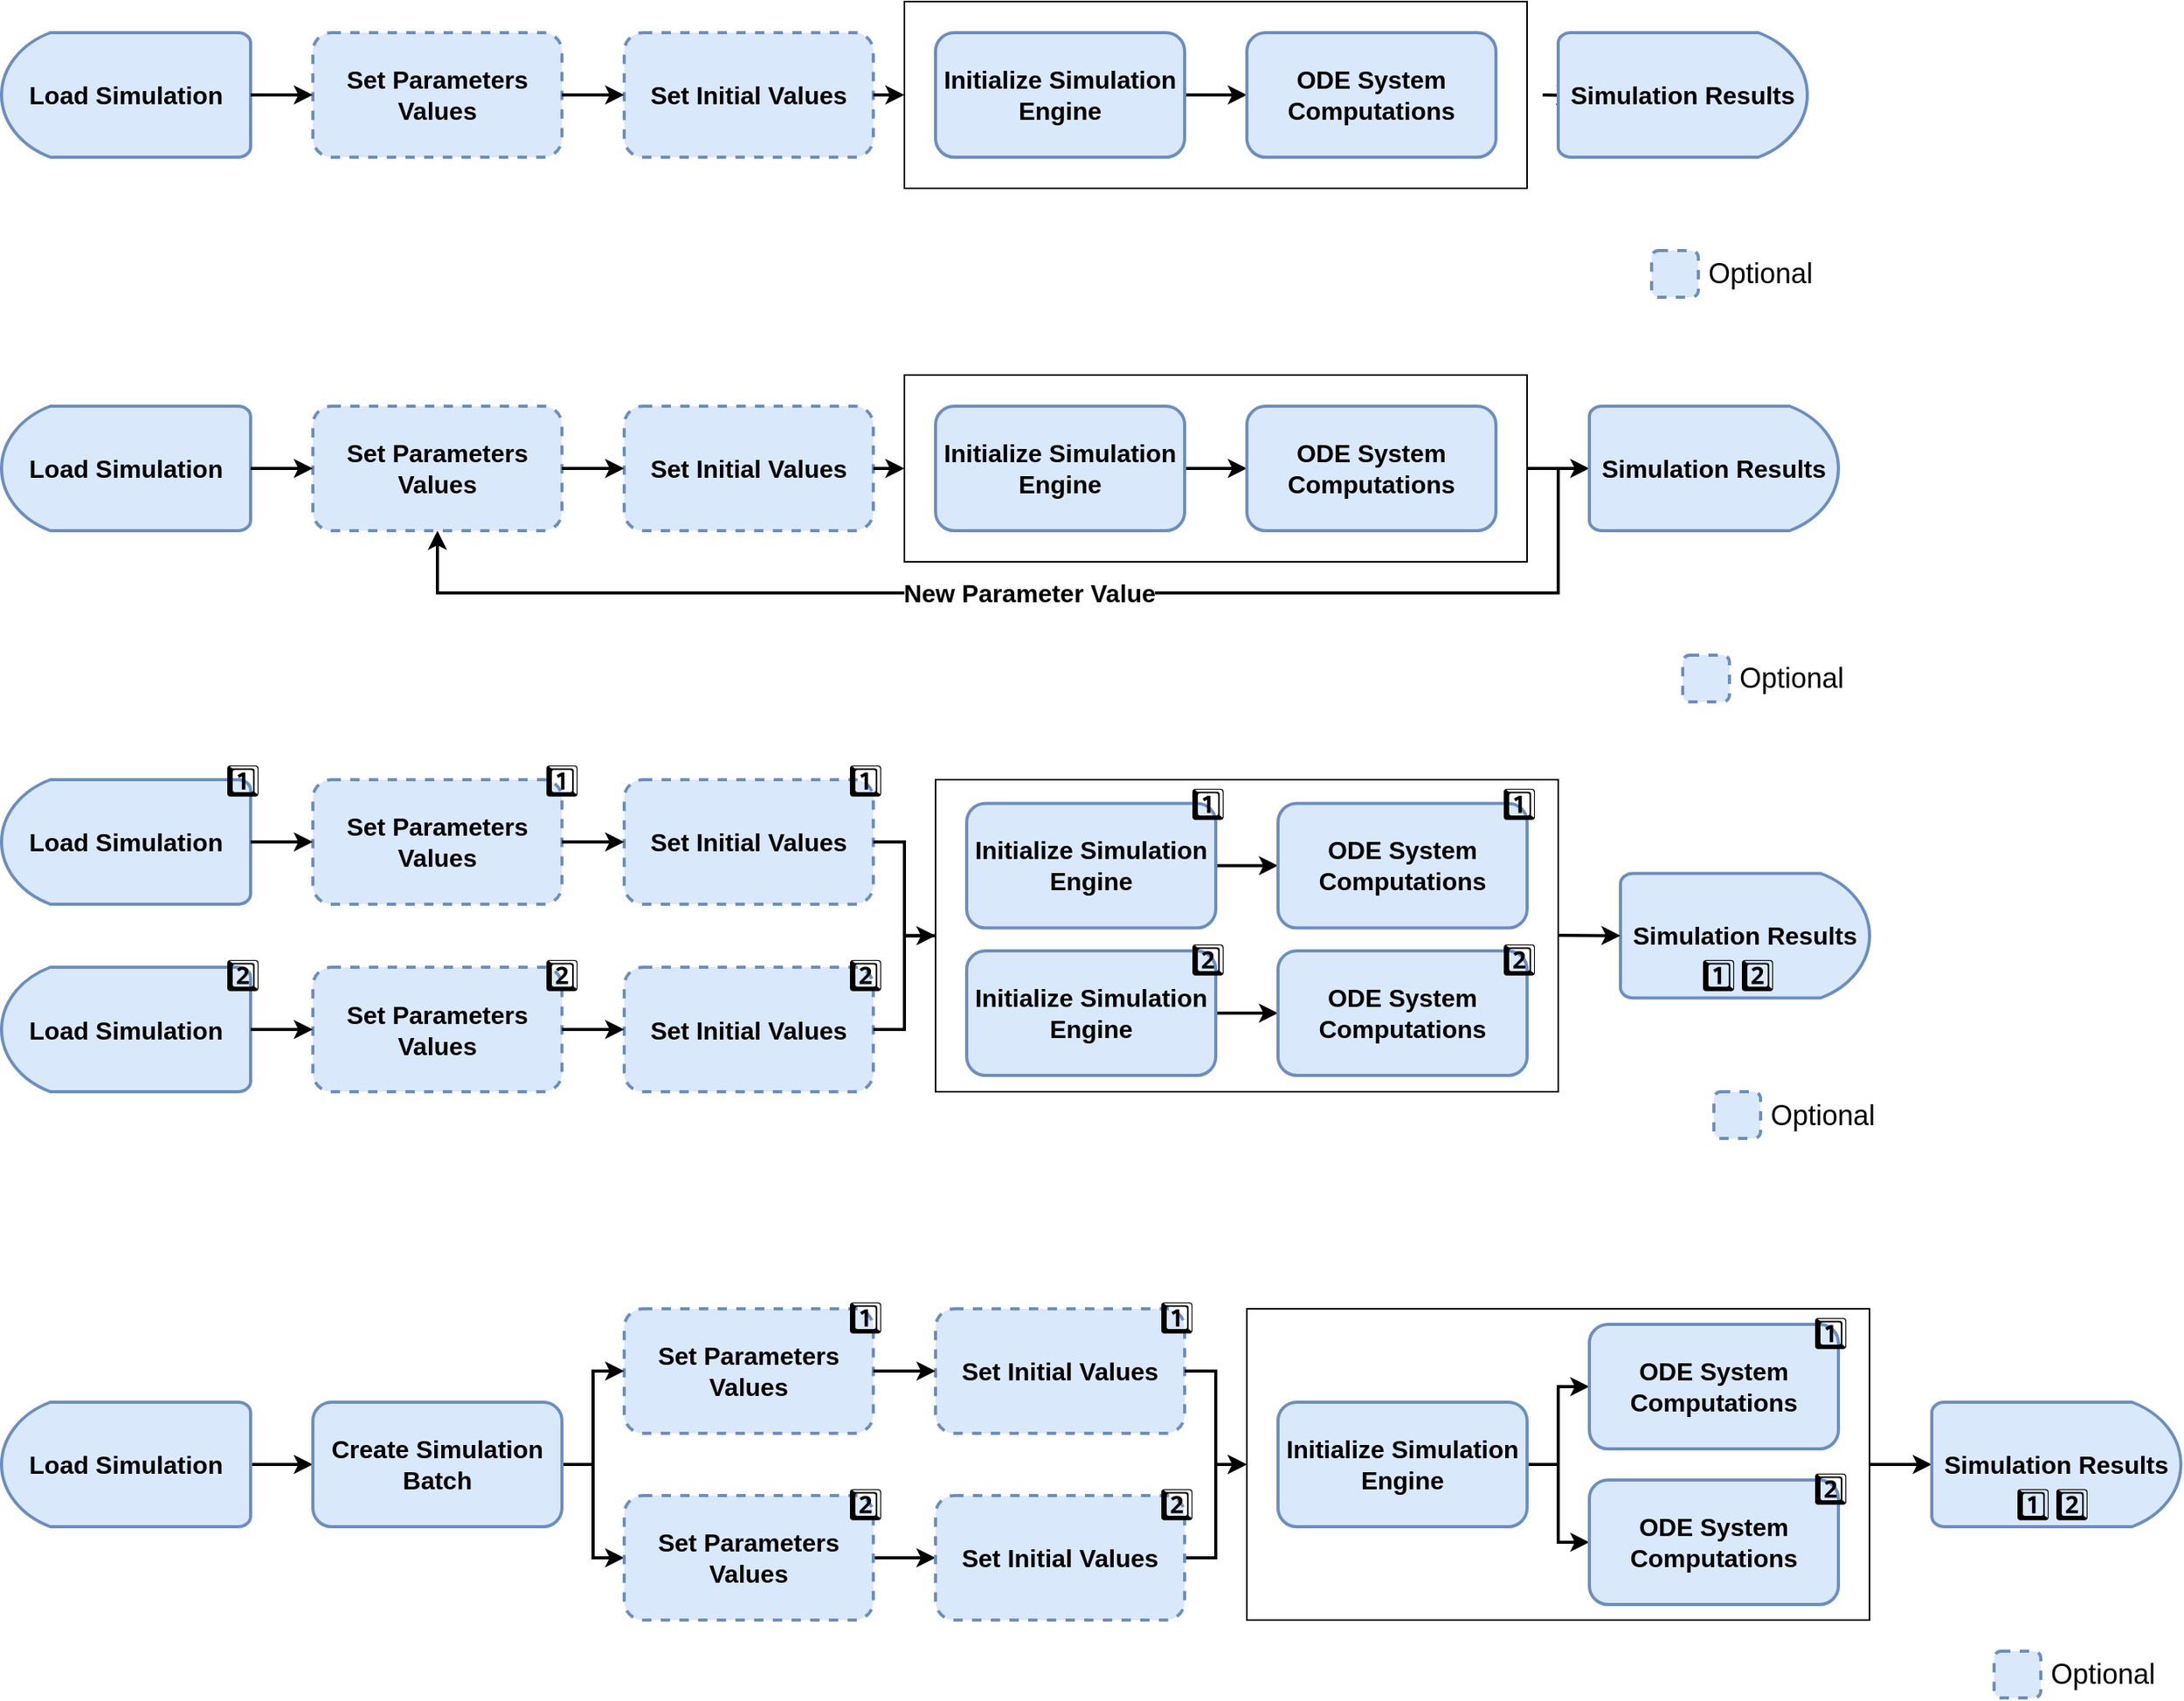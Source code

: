 <mxfile version="20.8.16" type="device"><diagram name="Page-1" id="chfzhwUMS2AwAVjQ1b6o"><mxGraphModel dx="2058" dy="1180" grid="1" gridSize="10" guides="1" tooltips="1" connect="1" arrows="1" fold="1" page="1" pageScale="1" pageWidth="850" pageHeight="1100" math="0" shadow="0"><root><mxCell id="0"/><mxCell id="1" parent="0"/><mxCell id="v-7WtgxvIqwLc4h3nsYL-15" value="" style="rounded=0;whiteSpace=wrap;html=1;strokeWidth=1;fontSize=16;fillColor=none;fontStyle=1" parent="1" vertex="1"><mxGeometry x="660" y="140" width="400" height="120" as="geometry"/></mxCell><mxCell id="v-7WtgxvIqwLc4h3nsYL-2" value="&lt;font style=&quot;font-size: 16px;&quot;&gt;Set Parameters Values&lt;/font&gt;" style="rounded=1;whiteSpace=wrap;html=1;strokeWidth=2;dashed=1;fillColor=#dae8fc;strokeColor=#6c8ebf;fontStyle=1" parent="1" vertex="1"><mxGeometry x="280" y="160" width="160" height="80" as="geometry"/></mxCell><mxCell id="v-7WtgxvIqwLc4h3nsYL-3" value="&lt;font style=&quot;font-size: 16px;&quot;&gt;Set Initial Values&lt;br&gt;&lt;/font&gt;" style="rounded=1;whiteSpace=wrap;html=1;strokeWidth=2;dashed=1;fillColor=#dae8fc;strokeColor=#6c8ebf;fontStyle=1" parent="1" vertex="1"><mxGeometry x="480" y="160" width="160" height="80" as="geometry"/></mxCell><mxCell id="v-7WtgxvIqwLc4h3nsYL-13" value="" style="edgeStyle=orthogonalEdgeStyle;rounded=0;orthogonalLoop=1;jettySize=auto;html=1;strokeWidth=2;fontSize=16;fontStyle=1" parent="1" source="v-7WtgxvIqwLc4h3nsYL-4" target="v-7WtgxvIqwLc4h3nsYL-5" edge="1"><mxGeometry relative="1" as="geometry"/></mxCell><mxCell id="v-7WtgxvIqwLc4h3nsYL-4" value="&lt;font style=&quot;font-size: 16px;&quot;&gt;Initialize Simulation Engine&lt;br&gt;&lt;/font&gt;" style="rounded=1;whiteSpace=wrap;html=1;strokeWidth=2;fillColor=#dae8fc;strokeColor=#6c8ebf;fontStyle=1" parent="1" vertex="1"><mxGeometry x="680" y="160" width="160" height="80" as="geometry"/></mxCell><mxCell id="v-7WtgxvIqwLc4h3nsYL-14" value="" style="edgeStyle=orthogonalEdgeStyle;rounded=0;orthogonalLoop=1;jettySize=auto;html=1;strokeWidth=2;fontSize=16;fontStyle=1" parent="1" target="v-7WtgxvIqwLc4h3nsYL-7" edge="1"><mxGeometry relative="1" as="geometry"><mxPoint x="1070" y="200" as="sourcePoint"/></mxGeometry></mxCell><mxCell id="v-7WtgxvIqwLc4h3nsYL-5" value="&lt;font style=&quot;font-size: 16px;&quot;&gt;ODE System Computations&lt;br&gt;&lt;/font&gt;" style="rounded=1;whiteSpace=wrap;html=1;strokeWidth=2;fillColor=#dae8fc;strokeColor=#6c8ebf;fontStyle=1" parent="1" vertex="1"><mxGeometry x="880" y="160" width="160" height="80" as="geometry"/></mxCell><mxCell id="v-7WtgxvIqwLc4h3nsYL-7" value="Simulation Results" style="strokeWidth=2;html=1;shape=mxgraph.flowchart.delay;whiteSpace=wrap;fontSize=16;fillColor=#dae8fc;strokeColor=#6c8ebf;fontStyle=1" parent="1" vertex="1"><mxGeometry x="1080" y="160" width="160" height="80" as="geometry"/></mxCell><mxCell id="v-7WtgxvIqwLc4h3nsYL-9" value="Load Simulation" style="strokeWidth=2;html=1;shape=mxgraph.flowchart.delay;whiteSpace=wrap;fontSize=16;direction=west;fillColor=#dae8fc;strokeColor=#6c8ebf;fontStyle=1" parent="1" vertex="1"><mxGeometry x="80" y="160" width="160" height="80" as="geometry"/></mxCell><mxCell id="v-7WtgxvIqwLc4h3nsYL-10" value="" style="endArrow=classic;html=1;rounded=0;fontSize=16;exitX=0;exitY=0.5;exitDx=0;exitDy=0;exitPerimeter=0;entryX=0;entryY=0.5;entryDx=0;entryDy=0;strokeWidth=2;fontStyle=1" parent="1" source="v-7WtgxvIqwLc4h3nsYL-9" target="v-7WtgxvIqwLc4h3nsYL-2" edge="1"><mxGeometry width="50" height="50" relative="1" as="geometry"><mxPoint x="500" y="330" as="sourcePoint"/><mxPoint x="550" y="280" as="targetPoint"/></mxGeometry></mxCell><mxCell id="v-7WtgxvIqwLc4h3nsYL-11" value="" style="endArrow=classic;html=1;rounded=0;fontSize=16;exitX=1;exitY=0.5;exitDx=0;exitDy=0;entryX=0;entryY=0.5;entryDx=0;entryDy=0;strokeWidth=2;fontStyle=1" parent="1" source="v-7WtgxvIqwLc4h3nsYL-2" target="v-7WtgxvIqwLc4h3nsYL-3" edge="1"><mxGeometry width="50" height="50" relative="1" as="geometry"><mxPoint x="250" y="210" as="sourcePoint"/><mxPoint x="290" y="210" as="targetPoint"/></mxGeometry></mxCell><mxCell id="v-7WtgxvIqwLc4h3nsYL-12" value="" style="endArrow=classic;html=1;rounded=0;fontSize=16;exitX=1;exitY=0.5;exitDx=0;exitDy=0;strokeWidth=2;fontStyle=1" parent="1" source="v-7WtgxvIqwLc4h3nsYL-3" edge="1"><mxGeometry width="50" height="50" relative="1" as="geometry"><mxPoint x="450" y="210" as="sourcePoint"/><mxPoint x="660" y="200" as="targetPoint"/></mxGeometry></mxCell><mxCell id="v-7WtgxvIqwLc4h3nsYL-16" value="&lt;font style=&quot;font-size: 16px;&quot;&gt;&lt;br&gt;&lt;/font&gt;" style="rounded=1;whiteSpace=wrap;html=1;strokeWidth=2;dashed=1;fillColor=#dae8fc;strokeColor=#6c8ebf;" parent="1" vertex="1"><mxGeometry x="1140" y="300" width="30" height="30" as="geometry"/></mxCell><mxCell id="v-7WtgxvIqwLc4h3nsYL-19" value="Optional" style="text;html=1;strokeColor=none;fillColor=none;align=center;verticalAlign=middle;whiteSpace=wrap;rounded=0;fontSize=18;" parent="1" vertex="1"><mxGeometry x="1180" y="300.5" width="60" height="29" as="geometry"/></mxCell><mxCell id="uhmWXLztsfEL377eT5EP-1" value="" style="rounded=0;whiteSpace=wrap;html=1;strokeWidth=1;fontSize=16;fillColor=none;fontStyle=1" parent="1" vertex="1"><mxGeometry x="680" y="640" width="400" height="200.5" as="geometry"/></mxCell><mxCell id="uhmWXLztsfEL377eT5EP-2" value="&lt;font style=&quot;font-size: 16px;&quot;&gt;Set Parameters Values&lt;/font&gt;" style="rounded=1;whiteSpace=wrap;html=1;strokeWidth=2;dashed=1;fillColor=#dae8fc;strokeColor=#6c8ebf;fontStyle=1" parent="1" vertex="1"><mxGeometry x="280" y="640" width="160" height="80" as="geometry"/></mxCell><mxCell id="uhmWXLztsfEL377eT5EP-3" value="&lt;font style=&quot;font-size: 16px;&quot;&gt;Set Initial Values&lt;br&gt;&lt;/font&gt;" style="rounded=1;whiteSpace=wrap;html=1;strokeWidth=2;dashed=1;fillColor=#dae8fc;strokeColor=#6c8ebf;fontStyle=1" parent="1" vertex="1"><mxGeometry x="480" y="640" width="160" height="80" as="geometry"/></mxCell><mxCell id="uhmWXLztsfEL377eT5EP-4" value="" style="edgeStyle=orthogonalEdgeStyle;rounded=0;orthogonalLoop=1;jettySize=auto;html=1;strokeWidth=2;fontSize=16;fontStyle=1" parent="1" source="uhmWXLztsfEL377eT5EP-5" target="uhmWXLztsfEL377eT5EP-7" edge="1"><mxGeometry relative="1" as="geometry"/></mxCell><mxCell id="uhmWXLztsfEL377eT5EP-5" value="&lt;font style=&quot;font-size: 16px;&quot;&gt;Initialize Simulation Engine&lt;br&gt;&lt;/font&gt;" style="rounded=1;whiteSpace=wrap;html=1;strokeWidth=2;fillColor=#dae8fc;strokeColor=#6c8ebf;fontStyle=1" parent="1" vertex="1"><mxGeometry x="700" y="655.25" width="160" height="80" as="geometry"/></mxCell><mxCell id="uhmWXLztsfEL377eT5EP-7" value="&lt;font style=&quot;font-size: 16px;&quot;&gt;ODE System Computations&lt;br&gt;&lt;/font&gt;" style="rounded=1;whiteSpace=wrap;html=1;strokeWidth=2;fillColor=#dae8fc;strokeColor=#6c8ebf;fontStyle=1" parent="1" vertex="1"><mxGeometry x="900" y="655.25" width="160" height="80" as="geometry"/></mxCell><mxCell id="uhmWXLztsfEL377eT5EP-8" value="Simulation Results" style="strokeWidth=2;html=1;shape=mxgraph.flowchart.delay;whiteSpace=wrap;fontSize=16;fillColor=#dae8fc;strokeColor=#6c8ebf;fontStyle=1" parent="1" vertex="1"><mxGeometry x="1120" y="700.25" width="160" height="80" as="geometry"/></mxCell><mxCell id="uhmWXLztsfEL377eT5EP-9" value="Load Simulation" style="strokeWidth=2;html=1;shape=mxgraph.flowchart.delay;whiteSpace=wrap;fontSize=16;direction=west;fillColor=#dae8fc;strokeColor=#6c8ebf;fontStyle=1" parent="1" vertex="1"><mxGeometry x="80" y="640" width="160" height="80" as="geometry"/></mxCell><mxCell id="uhmWXLztsfEL377eT5EP-10" value="" style="endArrow=classic;html=1;rounded=0;fontSize=16;exitX=0;exitY=0.5;exitDx=0;exitDy=0;exitPerimeter=0;entryX=0;entryY=0.5;entryDx=0;entryDy=0;strokeWidth=2;fontStyle=1" parent="1" source="uhmWXLztsfEL377eT5EP-9" target="uhmWXLztsfEL377eT5EP-2" edge="1"><mxGeometry width="50" height="50" relative="1" as="geometry"><mxPoint x="500" y="810" as="sourcePoint"/><mxPoint x="550" y="760" as="targetPoint"/></mxGeometry></mxCell><mxCell id="uhmWXLztsfEL377eT5EP-11" value="" style="endArrow=classic;html=1;rounded=0;fontSize=16;exitX=1;exitY=0.5;exitDx=0;exitDy=0;entryX=0;entryY=0.5;entryDx=0;entryDy=0;strokeWidth=2;fontStyle=1" parent="1" source="uhmWXLztsfEL377eT5EP-2" target="uhmWXLztsfEL377eT5EP-3" edge="1"><mxGeometry width="50" height="50" relative="1" as="geometry"><mxPoint x="250" y="690" as="sourcePoint"/><mxPoint x="290" y="690" as="targetPoint"/></mxGeometry></mxCell><mxCell id="uhmWXLztsfEL377eT5EP-12" value="" style="endArrow=classic;html=1;rounded=0;fontSize=16;exitX=1;exitY=0.5;exitDx=0;exitDy=0;entryX=0;entryY=0.5;entryDx=0;entryDy=0;strokeWidth=2;fontStyle=1;edgeStyle=orthogonalEdgeStyle;" parent="1" source="uhmWXLztsfEL377eT5EP-3" target="uhmWXLztsfEL377eT5EP-1" edge="1"><mxGeometry width="50" height="50" relative="1" as="geometry"><mxPoint x="640" y="710" as="sourcePoint"/><mxPoint x="661.2" y="760.39" as="targetPoint"/></mxGeometry></mxCell><mxCell id="uhmWXLztsfEL377eT5EP-13" value="&lt;font style=&quot;font-size: 16px;&quot;&gt;&lt;br&gt;&lt;/font&gt;" style="rounded=1;whiteSpace=wrap;html=1;strokeWidth=2;dashed=1;fillColor=#dae8fc;strokeColor=#6c8ebf;" parent="1" vertex="1"><mxGeometry x="1180" y="840.5" width="30" height="30" as="geometry"/></mxCell><mxCell id="uhmWXLztsfEL377eT5EP-14" value="Optional" style="text;html=1;strokeColor=none;fillColor=none;align=center;verticalAlign=middle;whiteSpace=wrap;rounded=0;fontSize=18;" parent="1" vertex="1"><mxGeometry x="1220" y="841" width="60" height="29" as="geometry"/></mxCell><mxCell id="uhmWXLztsfEL377eT5EP-17" value="&lt;font style=&quot;font-size: 16px;&quot;&gt;Set Parameters Values&lt;/font&gt;" style="rounded=1;whiteSpace=wrap;html=1;strokeWidth=2;dashed=1;fillColor=#dae8fc;strokeColor=#6c8ebf;fontStyle=1" parent="1" vertex="1"><mxGeometry x="280" y="760.5" width="160" height="80" as="geometry"/></mxCell><mxCell id="uhmWXLztsfEL377eT5EP-18" value="&lt;font style=&quot;font-size: 16px;&quot;&gt;Set Initial Values&lt;br&gt;&lt;/font&gt;" style="rounded=1;whiteSpace=wrap;html=1;strokeWidth=2;dashed=1;fillColor=#dae8fc;strokeColor=#6c8ebf;fontStyle=1" parent="1" vertex="1"><mxGeometry x="480" y="760.5" width="160" height="80" as="geometry"/></mxCell><mxCell id="uhmWXLztsfEL377eT5EP-19" value="Load Simulation" style="strokeWidth=2;html=1;shape=mxgraph.flowchart.delay;whiteSpace=wrap;fontSize=16;direction=west;fillColor=#dae8fc;strokeColor=#6c8ebf;fontStyle=1" parent="1" vertex="1"><mxGeometry x="80" y="760.5" width="160" height="80" as="geometry"/></mxCell><mxCell id="uhmWXLztsfEL377eT5EP-20" value="" style="endArrow=classic;html=1;rounded=0;fontSize=16;exitX=0;exitY=0.5;exitDx=0;exitDy=0;exitPerimeter=0;entryX=0;entryY=0.5;entryDx=0;entryDy=0;strokeWidth=2;fontStyle=1" parent="1" source="uhmWXLztsfEL377eT5EP-19" target="uhmWXLztsfEL377eT5EP-17" edge="1"><mxGeometry width="50" height="50" relative="1" as="geometry"><mxPoint x="500" y="930.5" as="sourcePoint"/><mxPoint x="550" y="880.5" as="targetPoint"/></mxGeometry></mxCell><mxCell id="uhmWXLztsfEL377eT5EP-21" value="" style="endArrow=classic;html=1;rounded=0;fontSize=16;exitX=1;exitY=0.5;exitDx=0;exitDy=0;entryX=0;entryY=0.5;entryDx=0;entryDy=0;strokeWidth=2;fontStyle=1" parent="1" source="uhmWXLztsfEL377eT5EP-17" target="uhmWXLztsfEL377eT5EP-18" edge="1"><mxGeometry width="50" height="50" relative="1" as="geometry"><mxPoint x="250" y="810.5" as="sourcePoint"/><mxPoint x="290" y="810.5" as="targetPoint"/></mxGeometry></mxCell><mxCell id="uhmWXLztsfEL377eT5EP-23" value="" style="endArrow=none;html=1;rounded=0;fontSize=16;exitX=1;exitY=0.5;exitDx=0;exitDy=0;strokeWidth=2;edgeStyle=orthogonalEdgeStyle;entryX=0;entryY=0.5;entryDx=0;entryDy=0;" parent="1" source="uhmWXLztsfEL377eT5EP-18" target="uhmWXLztsfEL377eT5EP-1" edge="1"><mxGeometry width="50" height="50" relative="1" as="geometry"><mxPoint x="790" y="710" as="sourcePoint"/><mxPoint x="650" y="740" as="targetPoint"/></mxGeometry></mxCell><mxCell id="uhmWXLztsfEL377eT5EP-26" value="" style="edgeStyle=orthogonalEdgeStyle;rounded=0;orthogonalLoop=1;jettySize=auto;html=1;strokeWidth=2;fontSize=16;fontStyle=1" parent="1" source="uhmWXLztsfEL377eT5EP-27" target="uhmWXLztsfEL377eT5EP-28" edge="1"><mxGeometry relative="1" as="geometry"/></mxCell><mxCell id="uhmWXLztsfEL377eT5EP-27" value="&lt;font style=&quot;font-size: 16px;&quot;&gt;Initialize Simulation Engine&lt;br&gt;&lt;/font&gt;" style="rounded=1;whiteSpace=wrap;html=1;strokeWidth=2;fillColor=#dae8fc;strokeColor=#6c8ebf;fontStyle=1" parent="1" vertex="1"><mxGeometry x="700" y="750" width="160" height="80" as="geometry"/></mxCell><mxCell id="uhmWXLztsfEL377eT5EP-28" value="&lt;font style=&quot;font-size: 16px;&quot;&gt;ODE System Computations&lt;br&gt;&lt;/font&gt;" style="rounded=1;whiteSpace=wrap;html=1;strokeWidth=2;fillColor=#dae8fc;strokeColor=#6c8ebf;fontStyle=1" parent="1" vertex="1"><mxGeometry x="900" y="750" width="160" height="80" as="geometry"/></mxCell><mxCell id="uhmWXLztsfEL377eT5EP-31" value="" style="endArrow=classic;html=1;rounded=0;strokeWidth=2;fontSize=16;entryX=0;entryY=0.5;entryDx=0;entryDy=0;entryPerimeter=0;" parent="1" target="uhmWXLztsfEL377eT5EP-8" edge="1"><mxGeometry width="50" height="50" relative="1" as="geometry"><mxPoint x="1080" y="740" as="sourcePoint"/><mxPoint x="840" y="660" as="targetPoint"/></mxGeometry></mxCell><mxCell id="uhmWXLztsfEL377eT5EP-32" value="" style="rounded=0;whiteSpace=wrap;html=1;strokeWidth=1;fontSize=16;fillColor=none;fontStyle=1" parent="1" vertex="1"><mxGeometry x="660" y="380" width="400" height="120" as="geometry"/></mxCell><mxCell id="uhmWXLztsfEL377eT5EP-33" value="&lt;font style=&quot;font-size: 16px;&quot;&gt;Set Parameters Values&lt;/font&gt;" style="rounded=1;whiteSpace=wrap;html=1;strokeWidth=2;dashed=1;fillColor=#dae8fc;strokeColor=#6c8ebf;fontStyle=1" parent="1" vertex="1"><mxGeometry x="280" y="400" width="160" height="80" as="geometry"/></mxCell><mxCell id="uhmWXLztsfEL377eT5EP-34" value="&lt;font style=&quot;font-size: 16px;&quot;&gt;Set Initial Values&lt;br&gt;&lt;/font&gt;" style="rounded=1;whiteSpace=wrap;html=1;strokeWidth=2;dashed=1;fillColor=#dae8fc;strokeColor=#6c8ebf;fontStyle=1" parent="1" vertex="1"><mxGeometry x="480" y="400" width="160" height="80" as="geometry"/></mxCell><mxCell id="uhmWXLztsfEL377eT5EP-35" value="" style="edgeStyle=orthogonalEdgeStyle;rounded=0;orthogonalLoop=1;jettySize=auto;html=1;strokeWidth=2;fontSize=16;fontStyle=1" parent="1" source="uhmWXLztsfEL377eT5EP-36" target="uhmWXLztsfEL377eT5EP-38" edge="1"><mxGeometry relative="1" as="geometry"/></mxCell><mxCell id="uhmWXLztsfEL377eT5EP-36" value="&lt;font style=&quot;font-size: 16px;&quot;&gt;Initialize Simulation Engine&lt;br&gt;&lt;/font&gt;" style="rounded=1;whiteSpace=wrap;html=1;strokeWidth=2;fillColor=#dae8fc;strokeColor=#6c8ebf;fontStyle=1" parent="1" vertex="1"><mxGeometry x="680" y="400" width="160" height="80" as="geometry"/></mxCell><mxCell id="uhmWXLztsfEL377eT5EP-37" value="" style="edgeStyle=orthogonalEdgeStyle;rounded=0;orthogonalLoop=1;jettySize=auto;html=1;strokeWidth=2;fontSize=16;fontStyle=1;exitX=1;exitY=0.5;exitDx=0;exitDy=0;" parent="1" source="uhmWXLztsfEL377eT5EP-32" target="uhmWXLztsfEL377eT5EP-39" edge="1"><mxGeometry relative="1" as="geometry"><mxPoint x="1070" y="440" as="sourcePoint"/></mxGeometry></mxCell><mxCell id="uhmWXLztsfEL377eT5EP-38" value="&lt;font style=&quot;font-size: 16px;&quot;&gt;ODE System Computations&lt;br&gt;&lt;/font&gt;" style="rounded=1;whiteSpace=wrap;html=1;strokeWidth=2;fillColor=#dae8fc;strokeColor=#6c8ebf;fontStyle=1" parent="1" vertex="1"><mxGeometry x="880" y="400" width="160" height="80" as="geometry"/></mxCell><mxCell id="uhmWXLztsfEL377eT5EP-39" value="Simulation Results" style="strokeWidth=2;html=1;shape=mxgraph.flowchart.delay;whiteSpace=wrap;fontSize=16;fillColor=#dae8fc;strokeColor=#6c8ebf;fontStyle=1" parent="1" vertex="1"><mxGeometry x="1100" y="400" width="160" height="80" as="geometry"/></mxCell><mxCell id="uhmWXLztsfEL377eT5EP-40" value="Load Simulation" style="strokeWidth=2;html=1;shape=mxgraph.flowchart.delay;whiteSpace=wrap;fontSize=16;direction=west;fillColor=#dae8fc;strokeColor=#6c8ebf;fontStyle=1" parent="1" vertex="1"><mxGeometry x="80" y="400" width="160" height="80" as="geometry"/></mxCell><mxCell id="uhmWXLztsfEL377eT5EP-41" value="" style="endArrow=classic;html=1;rounded=0;fontSize=16;exitX=0;exitY=0.5;exitDx=0;exitDy=0;exitPerimeter=0;entryX=0;entryY=0.5;entryDx=0;entryDy=0;strokeWidth=2;fontStyle=1" parent="1" source="uhmWXLztsfEL377eT5EP-40" target="uhmWXLztsfEL377eT5EP-33" edge="1"><mxGeometry width="50" height="50" relative="1" as="geometry"><mxPoint x="500" y="570" as="sourcePoint"/><mxPoint x="550" y="520" as="targetPoint"/></mxGeometry></mxCell><mxCell id="uhmWXLztsfEL377eT5EP-42" value="" style="endArrow=classic;html=1;rounded=0;fontSize=16;exitX=1;exitY=0.5;exitDx=0;exitDy=0;entryX=0;entryY=0.5;entryDx=0;entryDy=0;strokeWidth=2;fontStyle=1" parent="1" source="uhmWXLztsfEL377eT5EP-33" target="uhmWXLztsfEL377eT5EP-34" edge="1"><mxGeometry width="50" height="50" relative="1" as="geometry"><mxPoint x="250" y="450" as="sourcePoint"/><mxPoint x="290" y="450" as="targetPoint"/></mxGeometry></mxCell><mxCell id="uhmWXLztsfEL377eT5EP-43" value="" style="endArrow=classic;html=1;rounded=0;fontSize=16;exitX=1;exitY=0.5;exitDx=0;exitDy=0;strokeWidth=2;fontStyle=1" parent="1" source="uhmWXLztsfEL377eT5EP-34" edge="1"><mxGeometry width="50" height="50" relative="1" as="geometry"><mxPoint x="450" y="450" as="sourcePoint"/><mxPoint x="660" y="440" as="targetPoint"/></mxGeometry></mxCell><mxCell id="uhmWXLztsfEL377eT5EP-44" value="&lt;font style=&quot;font-size: 16px;&quot;&gt;&lt;br&gt;&lt;/font&gt;" style="rounded=1;whiteSpace=wrap;html=1;strokeWidth=2;dashed=1;fillColor=#dae8fc;strokeColor=#6c8ebf;" parent="1" vertex="1"><mxGeometry x="1160" y="560" width="30" height="30" as="geometry"/></mxCell><mxCell id="uhmWXLztsfEL377eT5EP-45" value="Optional" style="text;html=1;strokeColor=none;fillColor=none;align=center;verticalAlign=middle;whiteSpace=wrap;rounded=0;fontSize=18;" parent="1" vertex="1"><mxGeometry x="1200" y="560.5" width="60" height="29" as="geometry"/></mxCell><mxCell id="uhmWXLztsfEL377eT5EP-46" value="&lt;b&gt;New Parameter Value&lt;/b&gt;" style="endArrow=classic;html=1;rounded=0;strokeWidth=2;fontSize=16;edgeStyle=orthogonalEdgeStyle;entryX=0.5;entryY=1;entryDx=0;entryDy=0;" parent="1" target="uhmWXLztsfEL377eT5EP-33" edge="1"><mxGeometry width="50" height="50" relative="1" as="geometry"><mxPoint x="1080" y="440" as="sourcePoint"/><mxPoint x="370" y="490" as="targetPoint"/><Array as="points"><mxPoint x="1080" y="520"/><mxPoint x="360" y="520"/></Array></mxGeometry></mxCell><mxCell id="uhmWXLztsfEL377eT5EP-47" value="" style="rounded=0;whiteSpace=wrap;html=1;strokeWidth=1;fontSize=16;fillColor=none;fontStyle=1" parent="1" vertex="1"><mxGeometry x="880" y="980" width="400" height="200" as="geometry"/></mxCell><mxCell id="uhmWXLztsfEL377eT5EP-48" value="&lt;font style=&quot;font-size: 16px;&quot;&gt;Set Parameters Values&lt;/font&gt;" style="rounded=1;whiteSpace=wrap;html=1;strokeWidth=2;dashed=1;fillColor=#dae8fc;strokeColor=#6c8ebf;fontStyle=1;glass=0;shadow=0;" parent="1" vertex="1"><mxGeometry x="480" y="980" width="160" height="80" as="geometry"/></mxCell><mxCell id="uhmWXLztsfEL377eT5EP-49" value="&lt;font style=&quot;font-size: 16px;&quot;&gt;Set Initial Values&lt;br&gt;&lt;/font&gt;" style="rounded=1;whiteSpace=wrap;html=1;strokeWidth=2;dashed=1;fillColor=#dae8fc;strokeColor=#6c8ebf;fontStyle=1" parent="1" vertex="1"><mxGeometry x="680" y="980" width="160" height="80" as="geometry"/></mxCell><mxCell id="uhmWXLztsfEL377eT5EP-50" value="" style="edgeStyle=orthogonalEdgeStyle;rounded=0;orthogonalLoop=1;jettySize=auto;html=1;strokeWidth=2;fontSize=16;fontStyle=1" parent="1" source="uhmWXLztsfEL377eT5EP-51" target="uhmWXLztsfEL377eT5EP-53" edge="1"><mxGeometry relative="1" as="geometry"/></mxCell><mxCell id="uhmWXLztsfEL377eT5EP-71" style="edgeStyle=orthogonalEdgeStyle;rounded=0;orthogonalLoop=1;jettySize=auto;html=1;entryX=0;entryY=0.5;entryDx=0;entryDy=0;strokeWidth=2;fontSize=16;" parent="1" source="uhmWXLztsfEL377eT5EP-51" target="uhmWXLztsfEL377eT5EP-70" edge="1"><mxGeometry relative="1" as="geometry"/></mxCell><mxCell id="uhmWXLztsfEL377eT5EP-51" value="&lt;font style=&quot;font-size: 16px;&quot;&gt;Initialize Simulation Engine&lt;br&gt;&lt;/font&gt;" style="rounded=1;whiteSpace=wrap;html=1;strokeWidth=2;fillColor=#dae8fc;strokeColor=#6c8ebf;fontStyle=1" parent="1" vertex="1"><mxGeometry x="900" y="1040" width="160" height="80" as="geometry"/></mxCell><mxCell id="uhmWXLztsfEL377eT5EP-52" value="" style="edgeStyle=orthogonalEdgeStyle;rounded=0;orthogonalLoop=1;jettySize=auto;html=1;strokeWidth=2;fontSize=16;fontStyle=1;exitX=1;exitY=0.5;exitDx=0;exitDy=0;" parent="1" source="uhmWXLztsfEL377eT5EP-47" target="uhmWXLztsfEL377eT5EP-54" edge="1"><mxGeometry relative="1" as="geometry"><mxPoint x="1290" y="1080" as="sourcePoint"/></mxGeometry></mxCell><mxCell id="uhmWXLztsfEL377eT5EP-53" value="&lt;font style=&quot;font-size: 16px;&quot;&gt;ODE System Computations&lt;br&gt;&lt;/font&gt;" style="rounded=1;whiteSpace=wrap;html=1;strokeWidth=2;fillColor=#dae8fc;strokeColor=#6c8ebf;fontStyle=1" parent="1" vertex="1"><mxGeometry x="1100" y="990" width="160" height="80" as="geometry"/></mxCell><mxCell id="uhmWXLztsfEL377eT5EP-54" value="Simulation Results" style="strokeWidth=2;html=1;shape=mxgraph.flowchart.delay;whiteSpace=wrap;fontSize=16;fillColor=#dae8fc;strokeColor=#6c8ebf;fontStyle=1" parent="1" vertex="1"><mxGeometry x="1320" y="1040" width="160" height="80" as="geometry"/></mxCell><mxCell id="uhmWXLztsfEL377eT5EP-64" value="" style="edgeStyle=orthogonalEdgeStyle;rounded=0;orthogonalLoop=1;jettySize=auto;html=1;strokeWidth=2;fontSize=16;exitX=1;exitY=0.5;exitDx=0;exitDy=0;" parent="1" source="uhmWXLztsfEL377eT5EP-72" target="uhmWXLztsfEL377eT5EP-62" edge="1"><mxGeometry relative="1" as="geometry"/></mxCell><mxCell id="uhmWXLztsfEL377eT5EP-73" value="" style="edgeStyle=orthogonalEdgeStyle;rounded=0;orthogonalLoop=1;jettySize=auto;html=1;strokeWidth=2;fontSize=16;" parent="1" source="uhmWXLztsfEL377eT5EP-55" target="uhmWXLztsfEL377eT5EP-72" edge="1"><mxGeometry relative="1" as="geometry"/></mxCell><mxCell id="uhmWXLztsfEL377eT5EP-55" value="Load Simulation" style="strokeWidth=2;html=1;shape=mxgraph.flowchart.delay;whiteSpace=wrap;fontSize=16;direction=west;fillColor=#dae8fc;strokeColor=#6c8ebf;fontStyle=1" parent="1" vertex="1"><mxGeometry x="80" y="1040" width="160" height="80" as="geometry"/></mxCell><mxCell id="uhmWXLztsfEL377eT5EP-56" value="" style="endArrow=classic;html=1;rounded=0;fontSize=16;exitX=1;exitY=0.5;exitDx=0;exitDy=0;entryX=0;entryY=0.5;entryDx=0;entryDy=0;strokeWidth=2;fontStyle=1;edgeStyle=orthogonalEdgeStyle;" parent="1" source="uhmWXLztsfEL377eT5EP-72" target="uhmWXLztsfEL377eT5EP-48" edge="1"><mxGeometry width="50" height="50" relative="1" as="geometry"><mxPoint x="500" y="1210" as="sourcePoint"/><mxPoint x="550" y="1160" as="targetPoint"/></mxGeometry></mxCell><mxCell id="uhmWXLztsfEL377eT5EP-57" value="" style="endArrow=classic;html=1;rounded=0;fontSize=16;exitX=1;exitY=0.5;exitDx=0;exitDy=0;entryX=0;entryY=0.5;entryDx=0;entryDy=0;strokeWidth=2;fontStyle=1" parent="1" source="uhmWXLztsfEL377eT5EP-48" target="uhmWXLztsfEL377eT5EP-49" edge="1"><mxGeometry width="50" height="50" relative="1" as="geometry"><mxPoint x="450" y="1100" as="sourcePoint"/><mxPoint x="490" y="1100" as="targetPoint"/></mxGeometry></mxCell><mxCell id="uhmWXLztsfEL377eT5EP-58" value="" style="endArrow=classic;html=1;rounded=0;fontSize=16;exitX=1;exitY=0.5;exitDx=0;exitDy=0;strokeWidth=2;fontStyle=1;edgeStyle=orthogonalEdgeStyle;entryX=0;entryY=0.5;entryDx=0;entryDy=0;" parent="1" source="uhmWXLztsfEL377eT5EP-49" target="uhmWXLztsfEL377eT5EP-47" edge="1"><mxGeometry width="50" height="50" relative="1" as="geometry"><mxPoint x="650" y="1090" as="sourcePoint"/><mxPoint x="860" y="1080" as="targetPoint"/></mxGeometry></mxCell><mxCell id="uhmWXLztsfEL377eT5EP-59" value="&lt;font style=&quot;font-size: 16px;&quot;&gt;&lt;br&gt;&lt;/font&gt;" style="rounded=1;whiteSpace=wrap;html=1;strokeWidth=2;dashed=1;fillColor=#dae8fc;strokeColor=#6c8ebf;" parent="1" vertex="1"><mxGeometry x="1360" y="1200" width="30" height="30" as="geometry"/></mxCell><mxCell id="uhmWXLztsfEL377eT5EP-60" value="Optional" style="text;html=1;strokeColor=none;fillColor=none;align=center;verticalAlign=middle;whiteSpace=wrap;rounded=0;fontSize=18;" parent="1" vertex="1"><mxGeometry x="1400" y="1200.5" width="60" height="29" as="geometry"/></mxCell><mxCell id="uhmWXLztsfEL377eT5EP-66" value="" style="edgeStyle=orthogonalEdgeStyle;rounded=0;orthogonalLoop=1;jettySize=auto;html=1;strokeWidth=2;fontSize=16;" parent="1" source="uhmWXLztsfEL377eT5EP-62" target="uhmWXLztsfEL377eT5EP-65" edge="1"><mxGeometry relative="1" as="geometry"/></mxCell><mxCell id="uhmWXLztsfEL377eT5EP-62" value="&lt;font style=&quot;font-size: 16px;&quot;&gt;Set Parameters Values&lt;/font&gt;" style="rounded=1;whiteSpace=wrap;html=1;strokeWidth=2;dashed=1;fillColor=#dae8fc;strokeColor=#6c8ebf;fontStyle=1" parent="1" vertex="1"><mxGeometry x="480" y="1100" width="160" height="80" as="geometry"/></mxCell><mxCell id="uhmWXLztsfEL377eT5EP-68" style="edgeStyle=orthogonalEdgeStyle;rounded=0;orthogonalLoop=1;jettySize=auto;html=1;entryX=0;entryY=0.5;entryDx=0;entryDy=0;strokeWidth=2;fontSize=16;" parent="1" source="uhmWXLztsfEL377eT5EP-65" target="uhmWXLztsfEL377eT5EP-47" edge="1"><mxGeometry relative="1" as="geometry"/></mxCell><mxCell id="uhmWXLztsfEL377eT5EP-65" value="&lt;font style=&quot;font-size: 16px;&quot;&gt;Set Initial Values&lt;br&gt;&lt;/font&gt;" style="rounded=1;whiteSpace=wrap;html=1;strokeWidth=2;dashed=1;fillColor=#dae8fc;strokeColor=#6c8ebf;fontStyle=1" parent="1" vertex="1"><mxGeometry x="680" y="1100" width="160" height="80" as="geometry"/></mxCell><mxCell id="uhmWXLztsfEL377eT5EP-70" value="&lt;font style=&quot;font-size: 16px;&quot;&gt;ODE System Computations&lt;br&gt;&lt;/font&gt;" style="rounded=1;whiteSpace=wrap;html=1;strokeWidth=2;fillColor=#dae8fc;strokeColor=#6c8ebf;fontStyle=1" parent="1" vertex="1"><mxGeometry x="1100" y="1090" width="160" height="80" as="geometry"/></mxCell><mxCell id="uhmWXLztsfEL377eT5EP-72" value="&lt;font style=&quot;font-size: 16px;&quot;&gt;Create Simulation Batch&lt;br&gt;&lt;/font&gt;" style="rounded=1;whiteSpace=wrap;html=1;strokeWidth=2;fillColor=#dae8fc;strokeColor=#6c8ebf;fontStyle=1" parent="1" vertex="1"><mxGeometry x="280" y="1040" width="160" height="80" as="geometry"/></mxCell><mxCell id="z-A-k0BgsOeU3ne7h47G-1" value="&lt;font style=&quot;font-size: 20px;&quot;&gt;1️⃣&lt;/font&gt;" style="text;html=1;strokeColor=none;fillColor=none;align=center;verticalAlign=middle;whiteSpace=wrap;rounded=0;" vertex="1" parent="1"><mxGeometry x="620" y="970" width="30" height="30" as="geometry"/></mxCell><mxCell id="z-A-k0BgsOeU3ne7h47G-2" value="&lt;font style=&quot;font-size: 20px;&quot;&gt;1️⃣&lt;/font&gt;" style="text;html=1;strokeColor=none;fillColor=none;align=center;verticalAlign=middle;whiteSpace=wrap;rounded=0;" vertex="1" parent="1"><mxGeometry x="820" y="970" width="30" height="30" as="geometry"/></mxCell><mxCell id="z-A-k0BgsOeU3ne7h47G-3" value="&lt;font style=&quot;font-size: 20px;&quot;&gt;1️⃣&lt;/font&gt;" style="text;html=1;strokeColor=none;fillColor=none;align=center;verticalAlign=middle;whiteSpace=wrap;rounded=0;" vertex="1" parent="1"><mxGeometry x="1240" y="980" width="30" height="30" as="geometry"/></mxCell><mxCell id="z-A-k0BgsOeU3ne7h47G-4" value="&lt;font style=&quot;font-size: 20px;&quot;&gt;1️⃣&lt;/font&gt;" style="text;html=1;strokeColor=none;fillColor=none;align=center;verticalAlign=middle;whiteSpace=wrap;rounded=0;" vertex="1" parent="1"><mxGeometry x="220" y="625.25" width="30" height="30" as="geometry"/></mxCell><mxCell id="z-A-k0BgsOeU3ne7h47G-5" value="&lt;font style=&quot;font-size: 20px;&quot;&gt;1️⃣&lt;/font&gt;" style="text;html=1;strokeColor=none;fillColor=none;align=center;verticalAlign=middle;whiteSpace=wrap;rounded=0;" vertex="1" parent="1"><mxGeometry x="425" y="625.25" width="30" height="30" as="geometry"/></mxCell><mxCell id="z-A-k0BgsOeU3ne7h47G-6" value="&lt;font style=&quot;font-size: 20px;&quot;&gt;1️⃣&lt;/font&gt;" style="text;html=1;strokeColor=none;fillColor=none;align=center;verticalAlign=middle;whiteSpace=wrap;rounded=0;" vertex="1" parent="1"><mxGeometry x="620" y="625.25" width="30" height="30" as="geometry"/></mxCell><mxCell id="z-A-k0BgsOeU3ne7h47G-7" value="&lt;font style=&quot;font-size: 20px;&quot;&gt;1️⃣&lt;/font&gt;" style="text;html=1;strokeColor=none;fillColor=none;align=center;verticalAlign=middle;whiteSpace=wrap;rounded=0;" vertex="1" parent="1"><mxGeometry x="840" y="640" width="30" height="30" as="geometry"/></mxCell><mxCell id="z-A-k0BgsOeU3ne7h47G-8" value="&lt;font style=&quot;font-size: 20px;&quot;&gt;1️⃣&lt;/font&gt;" style="text;html=1;strokeColor=none;fillColor=none;align=center;verticalAlign=middle;whiteSpace=wrap;rounded=0;" vertex="1" parent="1"><mxGeometry x="1040" y="640" width="30" height="30" as="geometry"/></mxCell><mxCell id="z-A-k0BgsOeU3ne7h47G-9" value="&lt;font style=&quot;font-size: 20px;&quot;&gt;1️⃣&lt;/font&gt;" style="text;html=1;strokeColor=none;fillColor=none;align=center;verticalAlign=middle;whiteSpace=wrap;rounded=0;" vertex="1" parent="1"><mxGeometry x="1167.5" y="750" width="30" height="30" as="geometry"/></mxCell><mxCell id="z-A-k0BgsOeU3ne7h47G-10" value="&lt;font style=&quot;font-size: 20px;&quot;&gt;2️⃣&lt;/font&gt;" style="text;html=1;strokeColor=none;fillColor=none;align=center;verticalAlign=middle;whiteSpace=wrap;rounded=0;" vertex="1" parent="1"><mxGeometry x="220" y="750" width="30" height="30" as="geometry"/></mxCell><mxCell id="z-A-k0BgsOeU3ne7h47G-11" value="&lt;font style=&quot;font-size: 20px;&quot;&gt;2️⃣&lt;/font&gt;" style="text;html=1;strokeColor=none;fillColor=none;align=center;verticalAlign=middle;whiteSpace=wrap;rounded=0;" vertex="1" parent="1"><mxGeometry x="425" y="750" width="30" height="30" as="geometry"/></mxCell><mxCell id="z-A-k0BgsOeU3ne7h47G-12" value="&lt;font style=&quot;font-size: 20px;&quot;&gt;2️⃣&lt;/font&gt;" style="text;html=1;strokeColor=none;fillColor=none;align=center;verticalAlign=middle;whiteSpace=wrap;rounded=0;" vertex="1" parent="1"><mxGeometry x="620" y="750.25" width="30" height="30" as="geometry"/></mxCell><mxCell id="z-A-k0BgsOeU3ne7h47G-13" value="&lt;font style=&quot;font-size: 20px;&quot;&gt;2️⃣&lt;/font&gt;" style="text;html=1;strokeColor=none;fillColor=none;align=center;verticalAlign=middle;whiteSpace=wrap;rounded=0;" vertex="1" parent="1"><mxGeometry x="840" y="740" width="30" height="30" as="geometry"/></mxCell><mxCell id="z-A-k0BgsOeU3ne7h47G-14" value="&lt;font style=&quot;font-size: 20px;&quot;&gt;2️⃣&lt;/font&gt;" style="text;html=1;strokeColor=none;fillColor=none;align=center;verticalAlign=middle;whiteSpace=wrap;rounded=0;" vertex="1" parent="1"><mxGeometry x="1040" y="740" width="30" height="30" as="geometry"/></mxCell><mxCell id="z-A-k0BgsOeU3ne7h47G-15" value="&lt;font style=&quot;font-size: 20px;&quot;&gt;2️⃣&lt;/font&gt;" style="text;html=1;strokeColor=none;fillColor=none;align=center;verticalAlign=middle;whiteSpace=wrap;rounded=0;" vertex="1" parent="1"><mxGeometry x="1192.5" y="750" width="30" height="30" as="geometry"/></mxCell><mxCell id="z-A-k0BgsOeU3ne7h47G-16" value="&lt;font style=&quot;font-size: 20px;&quot;&gt;2️⃣&lt;/font&gt;" style="text;html=1;strokeColor=none;fillColor=none;align=center;verticalAlign=middle;whiteSpace=wrap;rounded=0;" vertex="1" parent="1"><mxGeometry x="1240" y="1080" width="30" height="30" as="geometry"/></mxCell><mxCell id="z-A-k0BgsOeU3ne7h47G-17" value="&lt;font style=&quot;font-size: 20px;&quot;&gt;2️⃣&lt;/font&gt;" style="text;html=1;strokeColor=none;fillColor=none;align=center;verticalAlign=middle;whiteSpace=wrap;rounded=0;" vertex="1" parent="1"><mxGeometry x="820" y="1090" width="30" height="30" as="geometry"/></mxCell><mxCell id="z-A-k0BgsOeU3ne7h47G-18" value="&lt;font style=&quot;font-size: 20px;&quot;&gt;2️⃣&lt;/font&gt;" style="text;html=1;strokeColor=none;fillColor=none;align=center;verticalAlign=middle;whiteSpace=wrap;rounded=0;" vertex="1" parent="1"><mxGeometry x="620" y="1090" width="30" height="30" as="geometry"/></mxCell><mxCell id="z-A-k0BgsOeU3ne7h47G-19" value="&lt;font style=&quot;font-size: 20px;&quot;&gt;1️⃣&lt;/font&gt;" style="text;html=1;strokeColor=none;fillColor=none;align=center;verticalAlign=middle;whiteSpace=wrap;rounded=0;" vertex="1" parent="1"><mxGeometry x="1370" y="1090" width="30" height="30" as="geometry"/></mxCell><mxCell id="z-A-k0BgsOeU3ne7h47G-20" value="&lt;font style=&quot;font-size: 20px;&quot;&gt;2️⃣&lt;/font&gt;" style="text;html=1;strokeColor=none;fillColor=none;align=center;verticalAlign=middle;whiteSpace=wrap;rounded=0;" vertex="1" parent="1"><mxGeometry x="1395" y="1090" width="30" height="30" as="geometry"/></mxCell></root></mxGraphModel></diagram></mxfile>